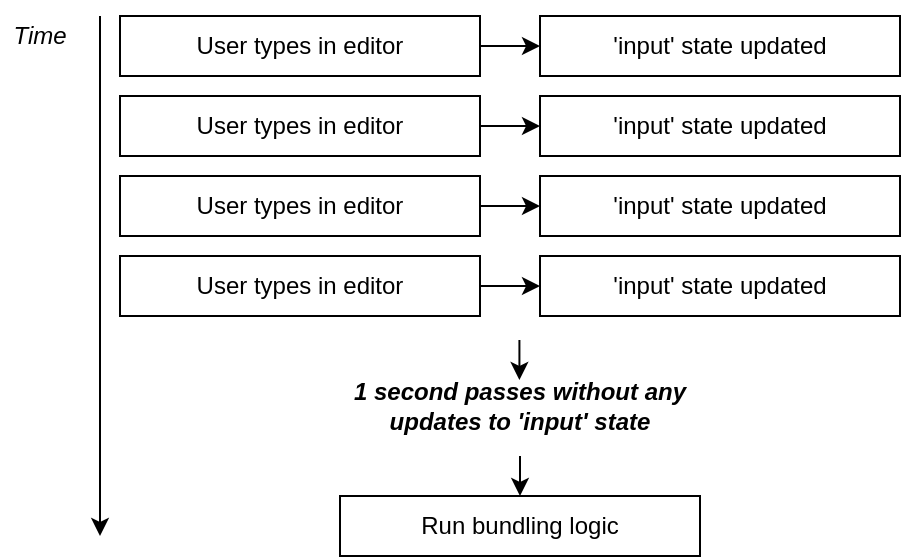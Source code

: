 <mxfile version="13.3.7" type="device" pages="4"><diagram id="w-HoSL6Bgcv0SReDh_nq" name="01 - flow"><mxGraphModel dx="601" dy="370" grid="1" gridSize="10" guides="1" tooltips="1" connect="1" arrows="1" fold="1" page="1" pageScale="1" pageWidth="1920" pageHeight="1200" math="0" shadow="0"><root><mxCell id="0"/><mxCell id="1" parent="0"/><mxCell id="fl1cSckQvhzuGPzpCkdV-3" style="edgeStyle=orthogonalEdgeStyle;rounded=0;orthogonalLoop=1;jettySize=auto;html=1;exitX=1;exitY=0.5;exitDx=0;exitDy=0;" edge="1" parent="1" source="fl1cSckQvhzuGPzpCkdV-1" target="fl1cSckQvhzuGPzpCkdV-2"><mxGeometry relative="1" as="geometry"/></mxCell><mxCell id="fl1cSckQvhzuGPzpCkdV-1" value="User types in editor" style="rounded=0;whiteSpace=wrap;html=1;" vertex="1" parent="1"><mxGeometry x="470" y="230" width="180" height="30" as="geometry"/></mxCell><mxCell id="fl1cSckQvhzuGPzpCkdV-2" value="'input' state updated" style="rounded=0;whiteSpace=wrap;html=1;" vertex="1" parent="1"><mxGeometry x="680" y="230" width="180" height="30" as="geometry"/></mxCell><mxCell id="fl1cSckQvhzuGPzpCkdV-4" style="edgeStyle=orthogonalEdgeStyle;rounded=0;orthogonalLoop=1;jettySize=auto;html=1;exitX=1;exitY=0.5;exitDx=0;exitDy=0;" edge="1" parent="1" source="fl1cSckQvhzuGPzpCkdV-5" target="fl1cSckQvhzuGPzpCkdV-6"><mxGeometry relative="1" as="geometry"/></mxCell><mxCell id="fl1cSckQvhzuGPzpCkdV-5" value="User types in editor" style="rounded=0;whiteSpace=wrap;html=1;" vertex="1" parent="1"><mxGeometry x="470" y="270" width="180" height="30" as="geometry"/></mxCell><mxCell id="fl1cSckQvhzuGPzpCkdV-6" value="'input' state updated" style="rounded=0;whiteSpace=wrap;html=1;" vertex="1" parent="1"><mxGeometry x="680" y="270" width="180" height="30" as="geometry"/></mxCell><mxCell id="fl1cSckQvhzuGPzpCkdV-7" style="edgeStyle=orthogonalEdgeStyle;rounded=0;orthogonalLoop=1;jettySize=auto;html=1;exitX=1;exitY=0.5;exitDx=0;exitDy=0;" edge="1" parent="1" source="fl1cSckQvhzuGPzpCkdV-8" target="fl1cSckQvhzuGPzpCkdV-9"><mxGeometry relative="1" as="geometry"/></mxCell><mxCell id="fl1cSckQvhzuGPzpCkdV-8" value="User types in editor" style="rounded=0;whiteSpace=wrap;html=1;" vertex="1" parent="1"><mxGeometry x="470" y="310" width="180" height="30" as="geometry"/></mxCell><mxCell id="fl1cSckQvhzuGPzpCkdV-9" value="'input' state updated" style="rounded=0;whiteSpace=wrap;html=1;" vertex="1" parent="1"><mxGeometry x="680" y="310" width="180" height="30" as="geometry"/></mxCell><mxCell id="fl1cSckQvhzuGPzpCkdV-10" style="edgeStyle=orthogonalEdgeStyle;rounded=0;orthogonalLoop=1;jettySize=auto;html=1;exitX=1;exitY=0.5;exitDx=0;exitDy=0;" edge="1" parent="1" source="fl1cSckQvhzuGPzpCkdV-11" target="fl1cSckQvhzuGPzpCkdV-12"><mxGeometry relative="1" as="geometry"/></mxCell><mxCell id="fl1cSckQvhzuGPzpCkdV-11" value="User types in editor" style="rounded=0;whiteSpace=wrap;html=1;" vertex="1" parent="1"><mxGeometry x="470" y="350" width="180" height="30" as="geometry"/></mxCell><mxCell id="fl1cSckQvhzuGPzpCkdV-12" value="'input' state updated" style="rounded=0;whiteSpace=wrap;html=1;" vertex="1" parent="1"><mxGeometry x="680" y="350" width="180" height="30" as="geometry"/></mxCell><mxCell id="fl1cSckQvhzuGPzpCkdV-16" value="" style="endArrow=classic;html=1;" edge="1" parent="1"><mxGeometry width="50" height="50" relative="1" as="geometry"><mxPoint x="460" y="230" as="sourcePoint"/><mxPoint x="460" y="490" as="targetPoint"/></mxGeometry></mxCell><mxCell id="fl1cSckQvhzuGPzpCkdV-17" value="Time" style="text;html=1;strokeColor=none;fillColor=none;align=center;verticalAlign=middle;whiteSpace=wrap;rounded=0;fontStyle=2" vertex="1" parent="1"><mxGeometry x="410" y="230" width="40" height="20" as="geometry"/></mxCell><mxCell id="fl1cSckQvhzuGPzpCkdV-20" style="edgeStyle=orthogonalEdgeStyle;rounded=0;orthogonalLoop=1;jettySize=auto;html=1;exitX=0.5;exitY=1;exitDx=0;exitDy=0;entryX=0.5;entryY=0;entryDx=0;entryDy=0;" edge="1" parent="1" source="fl1cSckQvhzuGPzpCkdV-18" target="fl1cSckQvhzuGPzpCkdV-19"><mxGeometry relative="1" as="geometry"/></mxCell><mxCell id="fl1cSckQvhzuGPzpCkdV-18" value="&lt;b&gt;1 second passes without any updates to 'input' state&lt;/b&gt;" style="text;html=1;strokeColor=none;fillColor=none;align=center;verticalAlign=middle;whiteSpace=wrap;rounded=0;fontStyle=2" vertex="1" parent="1"><mxGeometry x="580" y="400" width="180" height="50" as="geometry"/></mxCell><mxCell id="fl1cSckQvhzuGPzpCkdV-19" value="Run bundling logic" style="rounded=0;whiteSpace=wrap;html=1;" vertex="1" parent="1"><mxGeometry x="580" y="470" width="180" height="30" as="geometry"/></mxCell><mxCell id="fl1cSckQvhzuGPzpCkdV-21" style="edgeStyle=orthogonalEdgeStyle;rounded=0;orthogonalLoop=1;jettySize=auto;html=1;exitX=0.5;exitY=1;exitDx=0;exitDy=0;entryX=0.5;entryY=0;entryDx=0;entryDy=0;" edge="1" parent="1"><mxGeometry relative="1" as="geometry"><mxPoint x="669.71" y="392" as="sourcePoint"/><mxPoint x="669.71" y="412" as="targetPoint"/></mxGeometry></mxCell></root></mxGraphModel></diagram><diagram name="02 - debounce" id="xuIHGYwmDhvHfFQ3nJvS"><mxGraphModel dx="601" dy="370" grid="1" gridSize="10" guides="1" tooltips="1" connect="1" arrows="1" fold="1" page="1" pageScale="1" pageWidth="1920" pageHeight="1200" math="0" shadow="0"><root><mxCell id="LwTQozjPRj58fYPwMfal-0"/><mxCell id="LwTQozjPRj58fYPwMfal-1" parent="LwTQozjPRj58fYPwMfal-0"/><mxCell id="LwTQozjPRj58fYPwMfal-2" style="edgeStyle=orthogonalEdgeStyle;rounded=0;orthogonalLoop=1;jettySize=auto;html=1;exitX=1;exitY=0.5;exitDx=0;exitDy=0;" edge="1" parent="LwTQozjPRj58fYPwMfal-1" source="LwTQozjPRj58fYPwMfal-3" target="LwTQozjPRj58fYPwMfal-4"><mxGeometry relative="1" as="geometry"/></mxCell><mxCell id="LwTQozjPRj58fYPwMfal-3" value="User types in editor" style="rounded=0;whiteSpace=wrap;html=1;" vertex="1" parent="LwTQozjPRj58fYPwMfal-1"><mxGeometry x="470" y="230" width="100" height="30" as="geometry"/></mxCell><mxCell id="LwTQozjPRj58fYPwMfal-21" style="edgeStyle=orthogonalEdgeStyle;rounded=0;orthogonalLoop=1;jettySize=auto;html=1;exitX=1;exitY=0.5;exitDx=0;exitDy=0;" edge="1" parent="LwTQozjPRj58fYPwMfal-1" source="LwTQozjPRj58fYPwMfal-4"><mxGeometry relative="1" as="geometry"><mxPoint x="720" y="245" as="targetPoint"/></mxGeometry></mxCell><mxCell id="LwTQozjPRj58fYPwMfal-4" value="'input' state updated" style="rounded=0;whiteSpace=wrap;html=1;" vertex="1" parent="LwTQozjPRj58fYPwMfal-1"><mxGeometry x="595" y="230" width="100" height="30" as="geometry"/></mxCell><mxCell id="LwTQozjPRj58fYPwMfal-8" style="edgeStyle=orthogonalEdgeStyle;rounded=0;orthogonalLoop=1;jettySize=auto;html=1;exitX=1;exitY=0.5;exitDx=0;exitDy=0;" edge="1" parent="LwTQozjPRj58fYPwMfal-1" source="LwTQozjPRj58fYPwMfal-9" target="LwTQozjPRj58fYPwMfal-10"><mxGeometry relative="1" as="geometry"/></mxCell><mxCell id="LwTQozjPRj58fYPwMfal-9" value="User types in editor" style="rounded=0;whiteSpace=wrap;html=1;" vertex="1" parent="LwTQozjPRj58fYPwMfal-1"><mxGeometry x="470" y="310" width="100" height="30" as="geometry"/></mxCell><mxCell id="LwTQozjPRj58fYPwMfal-24" style="edgeStyle=orthogonalEdgeStyle;rounded=0;orthogonalLoop=1;jettySize=auto;html=1;exitX=1;exitY=0.5;exitDx=0;exitDy=0;entryX=0;entryY=0;entryDx=0;entryDy=0;" edge="1" parent="LwTQozjPRj58fYPwMfal-1" source="LwTQozjPRj58fYPwMfal-10" target="LwTQozjPRj58fYPwMfal-23"><mxGeometry relative="1" as="geometry"/></mxCell><mxCell id="LwTQozjPRj58fYPwMfal-10" value="'input' state updated" style="rounded=0;whiteSpace=wrap;html=1;" vertex="1" parent="LwTQozjPRj58fYPwMfal-1"><mxGeometry x="595" y="310" width="100" height="30" as="geometry"/></mxCell><mxCell id="LwTQozjPRj58fYPwMfal-11" style="edgeStyle=orthogonalEdgeStyle;rounded=0;orthogonalLoop=1;jettySize=auto;html=1;exitX=1;exitY=0.5;exitDx=0;exitDy=0;" edge="1" parent="LwTQozjPRj58fYPwMfal-1" source="LwTQozjPRj58fYPwMfal-12" target="LwTQozjPRj58fYPwMfal-13"><mxGeometry relative="1" as="geometry"/></mxCell><mxCell id="LwTQozjPRj58fYPwMfal-12" value="User types in editor" style="rounded=0;whiteSpace=wrap;html=1;" vertex="1" parent="LwTQozjPRj58fYPwMfal-1"><mxGeometry x="470" y="400" width="100" height="30" as="geometry"/></mxCell><mxCell id="LwTQozjPRj58fYPwMfal-13" value="'input' state updated" style="rounded=0;whiteSpace=wrap;html=1;" vertex="1" parent="LwTQozjPRj58fYPwMfal-1"><mxGeometry x="595" y="400" width="100" height="30" as="geometry"/></mxCell><mxCell id="LwTQozjPRj58fYPwMfal-14" value="" style="endArrow=classic;html=1;" edge="1" parent="LwTQozjPRj58fYPwMfal-1"><mxGeometry width="50" height="50" relative="1" as="geometry"><mxPoint x="460" y="230" as="sourcePoint"/><mxPoint x="460" y="550" as="targetPoint"/></mxGeometry></mxCell><mxCell id="LwTQozjPRj58fYPwMfal-15" value="Time" style="text;html=1;strokeColor=none;fillColor=none;align=center;verticalAlign=middle;whiteSpace=wrap;rounded=0;fontStyle=2" vertex="1" parent="LwTQozjPRj58fYPwMfal-1"><mxGeometry x="410" y="230" width="40" height="20" as="geometry"/></mxCell><mxCell id="LwTQozjPRj58fYPwMfal-16" style="edgeStyle=orthogonalEdgeStyle;rounded=0;orthogonalLoop=1;jettySize=auto;html=1;exitX=0.5;exitY=1;exitDx=0;exitDy=0;entryX=0.5;entryY=0;entryDx=0;entryDy=0;" edge="1" parent="LwTQozjPRj58fYPwMfal-1" source="LwTQozjPRj58fYPwMfal-17" target="LwTQozjPRj58fYPwMfal-18"><mxGeometry relative="1" as="geometry"/></mxCell><mxCell id="LwTQozjPRj58fYPwMfal-17" value="&lt;b&gt;1 second passes without any updates to 'input' state&lt;/b&gt;" style="text;html=1;strokeColor=none;fillColor=none;align=center;verticalAlign=middle;whiteSpace=wrap;rounded=0;fontStyle=2" vertex="1" parent="LwTQozjPRj58fYPwMfal-1"><mxGeometry x="710" y="443" width="180" height="50" as="geometry"/></mxCell><mxCell id="LwTQozjPRj58fYPwMfal-18" value="Run bundling logic" style="rounded=0;whiteSpace=wrap;html=1;" vertex="1" parent="LwTQozjPRj58fYPwMfal-1"><mxGeometry x="710" y="513" width="180" height="30" as="geometry"/></mxCell><mxCell id="LwTQozjPRj58fYPwMfal-19" style="edgeStyle=orthogonalEdgeStyle;rounded=0;orthogonalLoop=1;jettySize=auto;html=1;exitX=0.5;exitY=1;exitDx=0;exitDy=0;entryX=0.5;entryY=0;entryDx=0;entryDy=0;" edge="1" parent="LwTQozjPRj58fYPwMfal-1"><mxGeometry relative="1" as="geometry"><mxPoint x="799.71" y="435" as="sourcePoint"/><mxPoint x="799.71" y="455" as="targetPoint"/></mxGeometry></mxCell><mxCell id="LwTQozjPRj58fYPwMfal-22" value="Cancel previous timer" style="rounded=0;whiteSpace=wrap;html=1;fillColor=#dae8fc;strokeColor=#6c8ebf;" vertex="1" parent="LwTQozjPRj58fYPwMfal-1"><mxGeometry x="720" y="305" width="160" height="20" as="geometry"/></mxCell><mxCell id="LwTQozjPRj58fYPwMfal-23" value="Set timer to bundle in 1s" style="rounded=0;whiteSpace=wrap;html=1;fillColor=#dae8fc;strokeColor=#6c8ebf;" vertex="1" parent="LwTQozjPRj58fYPwMfal-1"><mxGeometry x="720" y="325" width="160" height="20" as="geometry"/></mxCell><mxCell id="LwTQozjPRj58fYPwMfal-25" style="edgeStyle=orthogonalEdgeStyle;rounded=0;orthogonalLoop=1;jettySize=auto;html=1;exitX=1;exitY=0.5;exitDx=0;exitDy=0;entryX=0;entryY=0;entryDx=0;entryDy=0;" edge="1" parent="LwTQozjPRj58fYPwMfal-1" target="LwTQozjPRj58fYPwMfal-27"><mxGeometry relative="1" as="geometry"><mxPoint x="695" y="415" as="sourcePoint"/></mxGeometry></mxCell><mxCell id="LwTQozjPRj58fYPwMfal-26" value="Cancel previous timer" style="rounded=0;whiteSpace=wrap;html=1;fillColor=#dae8fc;strokeColor=#6c8ebf;" vertex="1" parent="LwTQozjPRj58fYPwMfal-1"><mxGeometry x="720" y="395" width="160" height="20" as="geometry"/></mxCell><mxCell id="LwTQozjPRj58fYPwMfal-27" value="Set timer to bundle in 1s" style="rounded=0;whiteSpace=wrap;html=1;fillColor=#dae8fc;strokeColor=#6c8ebf;" vertex="1" parent="LwTQozjPRj58fYPwMfal-1"><mxGeometry x="720" y="415" width="160" height="20" as="geometry"/></mxCell><mxCell id="LwTQozjPRj58fYPwMfal-28" value="Set timer to bundle in 1s" style="rounded=0;whiteSpace=wrap;html=1;fillColor=#dae8fc;strokeColor=#6c8ebf;" vertex="1" parent="LwTQozjPRj58fYPwMfal-1"><mxGeometry x="720" y="235" width="160" height="20" as="geometry"/></mxCell></root></mxGraphModel></diagram><diagram id="o2JjOewh9NOMqG6X_ST3" name="03 - input"><mxGraphModel dx="417" dy="257" grid="1" gridSize="10" guides="1" tooltips="1" connect="1" arrows="1" fold="1" page="1" pageScale="1" pageWidth="1920" pageHeight="1200" math="0" shadow="0"><root><mxCell id="lzCYlRgw5bvv1d1yawFW-0"/><mxCell id="lzCYlRgw5bvv1d1yawFW-1" parent="lzCYlRgw5bvv1d1yawFW-0"/><mxCell id="lzCYlRgw5bvv1d1yawFW-12" value="" style="rounded=0;whiteSpace=wrap;html=1;fillColor=#dae8fc;strokeColor=#6c8ebf;" vertex="1" parent="lzCYlRgw5bvv1d1yawFW-1"><mxGeometry x="680" y="350" width="170" height="70" as="geometry"/></mxCell><mxCell id="lzCYlRgw5bvv1d1yawFW-2" value="" style="rounded=0;whiteSpace=wrap;html=1;fillColor=#dae8fc;strokeColor=#6c8ebf;" vertex="1" parent="lzCYlRgw5bvv1d1yawFW-1"><mxGeometry x="680" y="480" width="170" height="70" as="geometry"/></mxCell><mxCell id="lzCYlRgw5bvv1d1yawFW-3" value="ResizableBox" style="rounded=0;whiteSpace=wrap;html=1;fontStyle=1;fillColor=#dae8fc;strokeColor=#6c8ebf;" vertex="1" parent="lzCYlRgw5bvv1d1yawFW-1"><mxGeometry x="680" y="450" width="170" height="30" as="geometry"/></mxCell><mxCell id="Q-AdUsNaQsFqWxjFz22X-1" style="edgeStyle=orthogonalEdgeStyle;rounded=0;orthogonalLoop=1;jettySize=auto;html=1;exitX=0.75;exitY=0;exitDx=0;exitDy=0;entryX=0.75;entryY=1;entryDx=0;entryDy=0;fontSize=11;" edge="1" parent="lzCYlRgw5bvv1d1yawFW-1" source="lzCYlRgw5bvv1d1yawFW-4" target="lzCYlRgw5bvv1d1yawFW-8"><mxGeometry relative="1" as="geometry"/></mxCell><mxCell id="lzCYlRgw5bvv1d1yawFW-4" value="width state" style="rounded=0;whiteSpace=wrap;html=1;fontStyle=2;fillColor=#f5f5f5;strokeColor=#666666;fontColor=#333333;fontSize=9;" vertex="1" parent="lzCYlRgw5bvv1d1yawFW-1"><mxGeometry x="710" y="490" width="110" height="20" as="geometry"/></mxCell><mxCell id="lzCYlRgw5bvv1d1yawFW-5" value="300" style="rounded=0;whiteSpace=wrap;html=1;fontStyle=3;fillColor=#f5f5f5;strokeColor=#666666;fontColor=#333333;fontSize=11;" vertex="1" parent="lzCYlRgw5bvv1d1yawFW-1"><mxGeometry x="710" y="510" width="110" height="30" as="geometry"/></mxCell><mxCell id="lzCYlRgw5bvv1d1yawFW-6" value="width state" style="rounded=0;whiteSpace=wrap;html=1;fontStyle=2;fillColor=#f5f5f5;strokeColor=#666666;fontColor=#333333;fontSize=9;" vertex="1" parent="lzCYlRgw5bvv1d1yawFW-1"><mxGeometry x="710" y="365" width="110" height="20" as="geometry"/></mxCell><mxCell id="lzCYlRgw5bvv1d1yawFW-9" style="edgeStyle=orthogonalEdgeStyle;rounded=0;orthogonalLoop=1;jettySize=auto;html=1;exitX=0.5;exitY=1;exitDx=0;exitDy=0;entryX=0.5;entryY=0;entryDx=0;entryDy=0;fontSize=11;" edge="1" parent="lzCYlRgw5bvv1d1yawFW-1" source="lzCYlRgw5bvv1d1yawFW-8" target="lzCYlRgw5bvv1d1yawFW-3"><mxGeometry relative="1" as="geometry"/></mxCell><mxCell id="lzCYlRgw5bvv1d1yawFW-8" value="300" style="rounded=0;whiteSpace=wrap;html=1;fontStyle=1;fillColor=#f5f5f5;strokeColor=#666666;fontColor=#333333;fontSize=9;" vertex="1" parent="lzCYlRgw5bvv1d1yawFW-1"><mxGeometry x="710" y="385" width="110" height="20" as="geometry"/></mxCell><mxCell id="lzCYlRgw5bvv1d1yawFW-11" value="Resizable" style="rounded=0;whiteSpace=wrap;html=1;fontStyle=1;fillColor=#dae8fc;strokeColor=#6c8ebf;" vertex="1" parent="lzCYlRgw5bvv1d1yawFW-1"><mxGeometry x="680" y="320" width="170" height="30" as="geometry"/></mxCell></root></mxGraphModel></diagram><diagram id="odMKViZt5t-YGvPitL3L" name="04 - err"><mxGraphModel dx="349" dy="215" grid="1" gridSize="10" guides="1" tooltips="1" connect="1" arrows="1" fold="1" page="1" pageScale="1" pageWidth="1920" pageHeight="1200" math="0" shadow="0"><root><mxCell id="J3d_zVBnpa0fpn2d7iPl-0"/><mxCell id="J3d_zVBnpa0fpn2d7iPl-1" parent="J3d_zVBnpa0fpn2d7iPl-0"/><mxCell id="J3d_zVBnpa0fpn2d7iPl-2" value="When to Throw" style="rounded=0;whiteSpace=wrap;html=1;fontSize=15;fillColor=#dae8fc;strokeColor=#6c8ebf;fontStyle=1" vertex="1" parent="J3d_zVBnpa0fpn2d7iPl-1"><mxGeometry x="590" y="200" width="270" height="30" as="geometry"/></mxCell><mxCell id="J3d_zVBnpa0fpn2d7iPl-5" value="&lt;span style=&quot;font-weight: normal ; font-size: 12px&quot;&gt;Throw an error when a fundamental assumption around the current code block is wrong&lt;/span&gt;" style="rounded=0;whiteSpace=wrap;html=1;fontSize=12;fillColor=#dae8fc;strokeColor=#6c8ebf;fontStyle=1" vertex="1" parent="J3d_zVBnpa0fpn2d7iPl-1"><mxGeometry x="590" y="230" width="270" height="70" as="geometry"/></mxCell><mxCell id="J3d_zVBnpa0fpn2d7iPl-6" value="-&lt;i&gt;&amp;nbsp;The Digital Gabeg&lt;/i&gt;" style="text;html=1;strokeColor=none;fillColor=none;align=center;verticalAlign=middle;whiteSpace=wrap;rounded=0;fontSize=12;" vertex="1" parent="J3d_zVBnpa0fpn2d7iPl-1"><mxGeometry x="750" y="310" width="110" height="20" as="geometry"/></mxCell></root></mxGraphModel></diagram></mxfile>